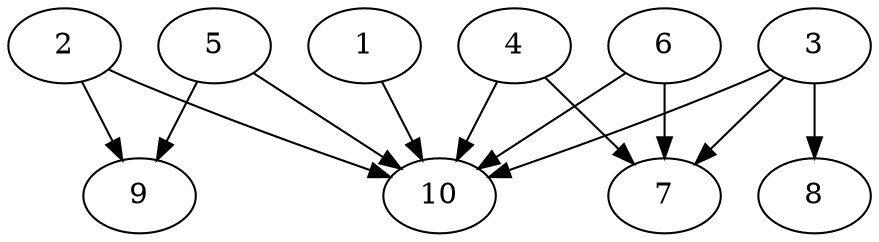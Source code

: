 // DAG automatically generated by daggen at Thu Oct  3 13:58:05 2019
// ./daggen --dot -n 10 --ccr 0.3 --fat 0.7 --regular 0.7 --density 0.9 --mindata 5242880 --maxdata 52428800 
digraph G {
  1 [size="94225067", alpha="0.02", expect_size="28267520"] 
  1 -> 10 [size ="28267520"]
  2 [size="148090880", alpha="0.02", expect_size="44427264"] 
  2 -> 9 [size ="44427264"]
  2 -> 10 [size ="44427264"]
  3 [size="126484480", alpha="0.09", expect_size="37945344"] 
  3 -> 7 [size ="37945344"]
  3 -> 8 [size ="37945344"]
  3 -> 10 [size ="37945344"]
  4 [size="115230720", alpha="0.11", expect_size="34569216"] 
  4 -> 7 [size ="34569216"]
  4 -> 10 [size ="34569216"]
  5 [size="125508267", alpha="0.04", expect_size="37652480"] 
  5 -> 9 [size ="37652480"]
  5 -> 10 [size ="37652480"]
  6 [size="57350827", alpha="0.04", expect_size="17205248"] 
  6 -> 7 [size ="17205248"]
  6 -> 10 [size ="17205248"]
  7 [size="121555627", alpha="0.05", expect_size="36466688"] 
  8 [size="118132053", alpha="0.12", expect_size="35439616"] 
  9 [size="107257173", alpha="0.07", expect_size="32177152"] 
  10 [size="151261867", alpha="0.06", expect_size="45378560"] 
}
